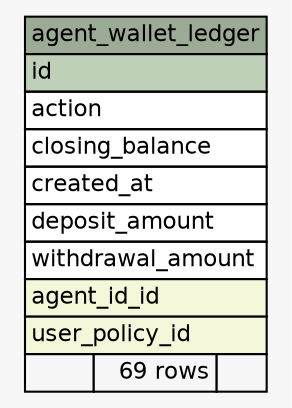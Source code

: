 // dot 6.0.1 on Linux 5.19.13-zen1-1-zen
// SchemaSpy rev 590
digraph "agent_wallet_ledger" {
  graph [
    rankdir="RL"
    bgcolor="#f7f7f7"
    nodesep="0.18"
    ranksep="0.46"
    fontname="Helvetica"
    fontsize="11"
  ];
  node [
    fontname="Helvetica"
    fontsize="11"
    shape="plaintext"
  ];
  edge [
    arrowsize="0.8"
  ];
  "agent_wallet_ledger" [
    label=<
    <TABLE BORDER="0" CELLBORDER="1" CELLSPACING="0" BGCOLOR="#ffffff">
      <TR><TD COLSPAN="3" BGCOLOR="#9bab96" ALIGN="CENTER">agent_wallet_ledger</TD></TR>
      <TR><TD PORT="id" COLSPAN="3" BGCOLOR="#bed1b8" ALIGN="LEFT">id</TD></TR>
      <TR><TD PORT="action" COLSPAN="3" ALIGN="LEFT">action</TD></TR>
      <TR><TD PORT="closing_balance" COLSPAN="3" ALIGN="LEFT">closing_balance</TD></TR>
      <TR><TD PORT="created_at" COLSPAN="3" ALIGN="LEFT">created_at</TD></TR>
      <TR><TD PORT="deposit_amount" COLSPAN="3" ALIGN="LEFT">deposit_amount</TD></TR>
      <TR><TD PORT="withdrawal_amount" COLSPAN="3" ALIGN="LEFT">withdrawal_amount</TD></TR>
      <TR><TD PORT="agent_id_id" COLSPAN="3" BGCOLOR="#f4f7da" ALIGN="LEFT">agent_id_id</TD></TR>
      <TR><TD PORT="user_policy_id" COLSPAN="3" BGCOLOR="#f4f7da" ALIGN="LEFT">user_policy_id</TD></TR>
      <TR><TD ALIGN="LEFT" BGCOLOR="#f7f7f7">  </TD><TD ALIGN="RIGHT" BGCOLOR="#f7f7f7">69 rows</TD><TD ALIGN="RIGHT" BGCOLOR="#f7f7f7">  </TD></TR>
    </TABLE>>
    URL="tables/agent_wallet_ledger.html"
    tooltip="agent_wallet_ledger"
  ];
}
